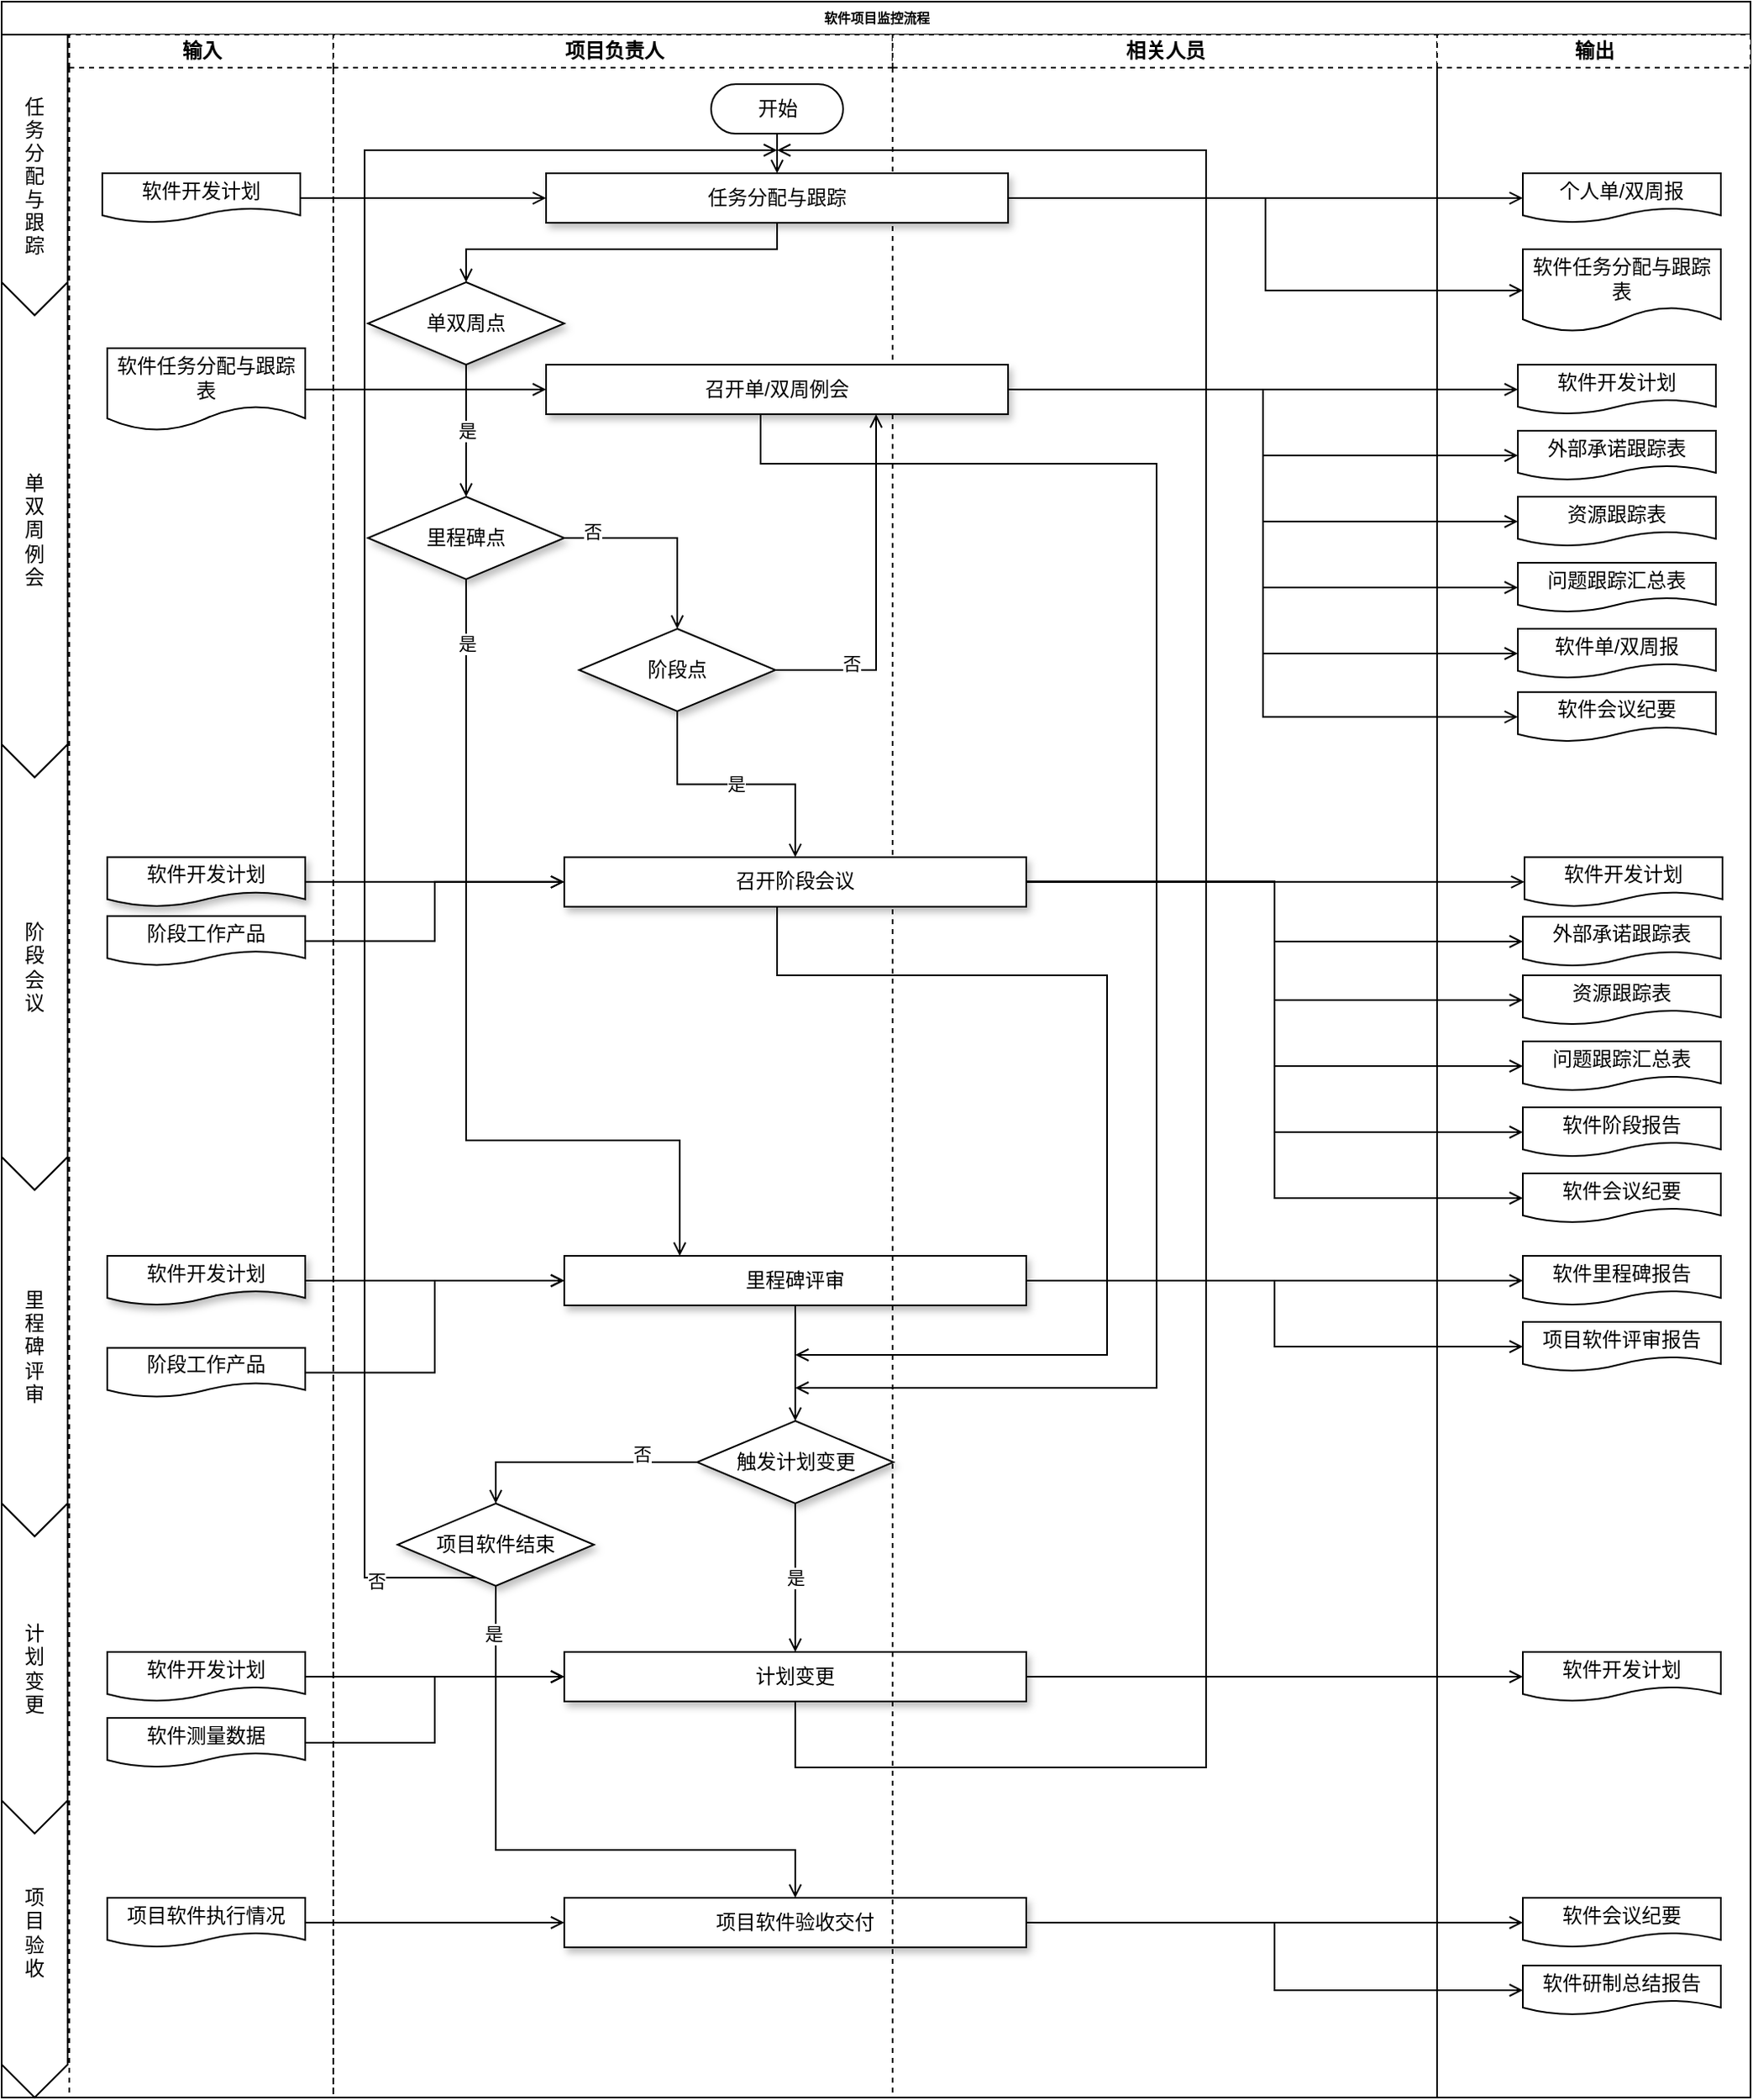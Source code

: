 <mxfile version="14.1.8" type="github">
  <diagram id="bFNYf5g5ua2_N0QjlzBi" name="Page-1">
    <mxGraphModel dx="1609" dy="412" grid="1" gridSize="10" guides="1" tooltips="1" connect="1" arrows="1" fold="1" page="1" pageScale="1" pageWidth="827" pageHeight="1169" math="0" shadow="0">
      <root>
        <mxCell id="0" />
        <mxCell id="1" parent="0" />
        <mxCell id="qjKBD9P_O_JD6ae_mKQQ-1" value="软件项目监控流程" style="swimlane;html=1;childLayout=stackLayout;startSize=20;rounded=0;shadow=0;labelBackgroundColor=none;strokeWidth=1;fontFamily=Verdana;fontSize=8;align=center;" vertex="1" parent="1">
          <mxGeometry x="-810" width="1060" height="1270" as="geometry">
            <mxRectangle x="20" y="940" width="60" height="20" as="alternateBounds" />
          </mxGeometry>
        </mxCell>
        <mxCell id="qjKBD9P_O_JD6ae_mKQQ-2" value="" style="group" vertex="1" connectable="0" parent="qjKBD9P_O_JD6ae_mKQQ-1">
          <mxGeometry y="20" width="41" height="1250" as="geometry" />
        </mxCell>
        <mxCell id="qjKBD9P_O_JD6ae_mKQQ-3" value="里&lt;br&gt;程&lt;br&gt;碑&lt;br&gt;评&lt;br&gt;审" style="shape=step;perimeter=stepPerimeter;whiteSpace=wrap;html=1;fixedSize=1;size=20;direction=south;" vertex="1" parent="qjKBD9P_O_JD6ae_mKQQ-2">
          <mxGeometry y="680" width="40" height="230" as="geometry" />
        </mxCell>
        <mxCell id="qjKBD9P_O_JD6ae_mKQQ-4" value="阶&lt;br&gt;段&lt;br&gt;会&lt;br&gt;议" style="shape=step;perimeter=stepPerimeter;whiteSpace=wrap;html=1;fixedSize=1;size=20;direction=south;" vertex="1" parent="qjKBD9P_O_JD6ae_mKQQ-2">
          <mxGeometry y="430" width="40" height="270" as="geometry" />
        </mxCell>
        <mxCell id="qjKBD9P_O_JD6ae_mKQQ-5" value="单&lt;br&gt;双&lt;br&gt;周&lt;br&gt;例&lt;br&gt;会" style="shape=step;perimeter=stepPerimeter;whiteSpace=wrap;html=1;fixedSize=1;size=20;direction=south;" vertex="1" parent="qjKBD9P_O_JD6ae_mKQQ-2">
          <mxGeometry y="150" width="40" height="300" as="geometry" />
        </mxCell>
        <mxCell id="qjKBD9P_O_JD6ae_mKQQ-6" value="任&#xa;务&#xa;分&#xa;配&#xa;与&#xa;跟&#xa;踪" style="shape=offPageConnector;size=0.118;flipV=0;horizontal=1;" vertex="1" parent="qjKBD9P_O_JD6ae_mKQQ-2">
          <mxGeometry width="40" height="170" as="geometry" />
        </mxCell>
        <mxCell id="qjKBD9P_O_JD6ae_mKQQ-192" value="项&lt;br&gt;目&lt;br&gt;验&lt;br&gt;收" style="shape=step;perimeter=stepPerimeter;whiteSpace=wrap;html=1;fixedSize=1;size=20;direction=south;" vertex="1" parent="qjKBD9P_O_JD6ae_mKQQ-2">
          <mxGeometry y="1050" width="40" height="200" as="geometry" />
        </mxCell>
        <mxCell id="qjKBD9P_O_JD6ae_mKQQ-7" value="计&lt;br&gt;划&lt;br&gt;变&lt;br&gt;更" style="shape=step;perimeter=stepPerimeter;whiteSpace=wrap;html=1;fixedSize=1;size=20;direction=south;" vertex="1" parent="qjKBD9P_O_JD6ae_mKQQ-2">
          <mxGeometry y="890" width="40" height="200" as="geometry" />
        </mxCell>
        <mxCell id="qjKBD9P_O_JD6ae_mKQQ-19" value="输入" style="swimlane;html=1;startSize=20;dashed=1;" vertex="1" parent="qjKBD9P_O_JD6ae_mKQQ-1">
          <mxGeometry x="41" y="20" width="160" height="1250" as="geometry" />
        </mxCell>
        <mxCell id="qjKBD9P_O_JD6ae_mKQQ-20" value="阶段工作产品" style="shape=document;whiteSpace=wrap;html=1;boundedLbl=1;fontSize=12;" vertex="1" parent="qjKBD9P_O_JD6ae_mKQQ-19">
          <mxGeometry x="23" y="534.16" width="120" height="30" as="geometry" />
        </mxCell>
        <mxCell id="qjKBD9P_O_JD6ae_mKQQ-32" value="软件开发计划" style="shape=document;whiteSpace=wrap;html=1;boundedLbl=1;fontSize=12;" vertex="1" parent="qjKBD9P_O_JD6ae_mKQQ-19">
          <mxGeometry x="20" y="84.01" width="120" height="30" as="geometry" />
        </mxCell>
        <mxCell id="qjKBD9P_O_JD6ae_mKQQ-33" value="软件任务分配与跟踪表" style="shape=document;whiteSpace=wrap;html=1;boundedLbl=1;fontSize=12;" vertex="1" parent="qjKBD9P_O_JD6ae_mKQQ-19">
          <mxGeometry x="23" y="190" width="120" height="50" as="geometry" />
        </mxCell>
        <mxCell id="qjKBD9P_O_JD6ae_mKQQ-170" value="软件开发计划" style="shape=document;whiteSpace=wrap;html=1;boundedLbl=1;shadow=1;fontSize=12;" vertex="1" parent="qjKBD9P_O_JD6ae_mKQQ-19">
          <mxGeometry x="23" y="740" width="120" height="30" as="geometry" />
        </mxCell>
        <mxCell id="qjKBD9P_O_JD6ae_mKQQ-171" value="阶段工作产品" style="shape=document;whiteSpace=wrap;html=1;boundedLbl=1;fontSize=12;" vertex="1" parent="qjKBD9P_O_JD6ae_mKQQ-19">
          <mxGeometry x="23" y="795.75" width="120" height="30" as="geometry" />
        </mxCell>
        <mxCell id="qjKBD9P_O_JD6ae_mKQQ-193" value="项目软件执行情况" style="shape=document;whiteSpace=wrap;html=1;boundedLbl=1;fontSize=12;" vertex="1" parent="qjKBD9P_O_JD6ae_mKQQ-19">
          <mxGeometry x="23" y="1129" width="120" height="30" as="geometry" />
        </mxCell>
        <mxCell id="qjKBD9P_O_JD6ae_mKQQ-195" value="软件开发计划" style="shape=document;whiteSpace=wrap;html=1;boundedLbl=1;fontSize=12;" vertex="1" parent="qjKBD9P_O_JD6ae_mKQQ-19">
          <mxGeometry x="23" y="980" width="120" height="30" as="geometry" />
        </mxCell>
        <mxCell id="qjKBD9P_O_JD6ae_mKQQ-196" value="软件测量数据" style="shape=document;whiteSpace=wrap;html=1;boundedLbl=1;fontSize=12;" vertex="1" parent="qjKBD9P_O_JD6ae_mKQQ-19">
          <mxGeometry x="23" y="1020" width="120" height="30" as="geometry" />
        </mxCell>
        <mxCell id="qjKBD9P_O_JD6ae_mKQQ-37" value="项目负责人" style="swimlane;html=1;startSize=20;dashed=1;" vertex="1" parent="qjKBD9P_O_JD6ae_mKQQ-1">
          <mxGeometry x="201" y="20" width="339" height="1250" as="geometry" />
        </mxCell>
        <mxCell id="qjKBD9P_O_JD6ae_mKQQ-178" style="edgeStyle=orthogonalEdgeStyle;rounded=0;orthogonalLoop=1;jettySize=auto;html=1;entryX=0.5;entryY=0;entryDx=0;entryDy=0;endArrow=open;endFill=0;" edge="1" parent="qjKBD9P_O_JD6ae_mKQQ-37" source="qjKBD9P_O_JD6ae_mKQQ-155" target="qjKBD9P_O_JD6ae_mKQQ-177">
          <mxGeometry relative="1" as="geometry" />
        </mxCell>
        <mxCell id="qjKBD9P_O_JD6ae_mKQQ-155" value="里程碑评审" style="rounded=0;whiteSpace=wrap;html=1;shadow=1;fontSize=12;" vertex="1" parent="qjKBD9P_O_JD6ae_mKQQ-37">
          <mxGeometry x="140" y="740" width="280" height="30" as="geometry" />
        </mxCell>
        <mxCell id="qjKBD9P_O_JD6ae_mKQQ-156" value="项目软件验收交付" style="rounded=0;whiteSpace=wrap;html=1;shadow=1;fontSize=12;" vertex="1" parent="qjKBD9P_O_JD6ae_mKQQ-37">
          <mxGeometry x="140" y="1129" width="280" height="30" as="geometry" />
        </mxCell>
        <mxCell id="qjKBD9P_O_JD6ae_mKQQ-157" value="计划变更" style="rounded=0;whiteSpace=wrap;html=1;shadow=1;fontSize=12;" vertex="1" parent="qjKBD9P_O_JD6ae_mKQQ-37">
          <mxGeometry x="140" y="980" width="280" height="30" as="geometry" />
        </mxCell>
        <mxCell id="qjKBD9P_O_JD6ae_mKQQ-161" value="是" style="edgeStyle=orthogonalEdgeStyle;rounded=0;orthogonalLoop=1;jettySize=auto;html=1;entryX=0.5;entryY=0;entryDx=0;entryDy=0;endArrow=open;endFill=0;" edge="1" parent="qjKBD9P_O_JD6ae_mKQQ-37" source="qjKBD9P_O_JD6ae_mKQQ-158" target="qjKBD9P_O_JD6ae_mKQQ-160">
          <mxGeometry relative="1" as="geometry" />
        </mxCell>
        <mxCell id="qjKBD9P_O_JD6ae_mKQQ-158" value="单双周点" style="rhombus;whiteSpace=wrap;html=1;shadow=1;fontSize=12;" vertex="1" parent="qjKBD9P_O_JD6ae_mKQQ-37">
          <mxGeometry x="21" y="150" width="119" height="50" as="geometry" />
        </mxCell>
        <mxCell id="qjKBD9P_O_JD6ae_mKQQ-163" style="edgeStyle=orthogonalEdgeStyle;rounded=0;orthogonalLoop=1;jettySize=auto;html=1;entryX=0.5;entryY=0;entryDx=0;entryDy=0;endArrow=open;endFill=0;" edge="1" parent="qjKBD9P_O_JD6ae_mKQQ-37" source="qjKBD9P_O_JD6ae_mKQQ-160" target="qjKBD9P_O_JD6ae_mKQQ-162">
          <mxGeometry relative="1" as="geometry" />
        </mxCell>
        <mxCell id="qjKBD9P_O_JD6ae_mKQQ-164" value="否" style="edgeLabel;html=1;align=center;verticalAlign=middle;resizable=0;points=[];" vertex="1" connectable="0" parent="qjKBD9P_O_JD6ae_mKQQ-163">
          <mxGeometry x="-0.727" y="4" relative="1" as="geometry">
            <mxPoint as="offset" />
          </mxGeometry>
        </mxCell>
        <mxCell id="qjKBD9P_O_JD6ae_mKQQ-168" style="edgeStyle=orthogonalEdgeStyle;rounded=0;orthogonalLoop=1;jettySize=auto;html=1;entryX=0.25;entryY=0;entryDx=0;entryDy=0;endArrow=open;endFill=0;" edge="1" parent="qjKBD9P_O_JD6ae_mKQQ-37" source="qjKBD9P_O_JD6ae_mKQQ-160" target="qjKBD9P_O_JD6ae_mKQQ-155">
          <mxGeometry relative="1" as="geometry">
            <Array as="points">
              <mxPoint x="80" y="670" />
              <mxPoint x="210" y="670" />
            </Array>
          </mxGeometry>
        </mxCell>
        <mxCell id="qjKBD9P_O_JD6ae_mKQQ-169" value="是" style="edgeLabel;html=1;align=center;verticalAlign=middle;resizable=0;points=[];" vertex="1" connectable="0" parent="qjKBD9P_O_JD6ae_mKQQ-168">
          <mxGeometry x="-0.857" relative="1" as="geometry">
            <mxPoint as="offset" />
          </mxGeometry>
        </mxCell>
        <mxCell id="qjKBD9P_O_JD6ae_mKQQ-160" value="里程碑点" style="rhombus;whiteSpace=wrap;html=1;shadow=1;fontSize=12;" vertex="1" parent="qjKBD9P_O_JD6ae_mKQQ-37">
          <mxGeometry x="21" y="280" width="119" height="50" as="geometry" />
        </mxCell>
        <mxCell id="qjKBD9P_O_JD6ae_mKQQ-162" value="阶段点" style="rhombus;whiteSpace=wrap;html=1;shadow=1;fontSize=12;" vertex="1" parent="qjKBD9P_O_JD6ae_mKQQ-37">
          <mxGeometry x="149" y="360" width="119" height="50" as="geometry" />
        </mxCell>
        <mxCell id="qjKBD9P_O_JD6ae_mKQQ-180" value="是" style="edgeStyle=orthogonalEdgeStyle;rounded=0;orthogonalLoop=1;jettySize=auto;html=1;entryX=0.5;entryY=0;entryDx=0;entryDy=0;endArrow=open;endFill=0;" edge="1" parent="qjKBD9P_O_JD6ae_mKQQ-37" source="qjKBD9P_O_JD6ae_mKQQ-177" target="qjKBD9P_O_JD6ae_mKQQ-157">
          <mxGeometry relative="1" as="geometry" />
        </mxCell>
        <mxCell id="qjKBD9P_O_JD6ae_mKQQ-184" style="edgeStyle=orthogonalEdgeStyle;rounded=0;orthogonalLoop=1;jettySize=auto;html=1;entryX=0.5;entryY=0;entryDx=0;entryDy=0;endArrow=open;endFill=0;" edge="1" parent="qjKBD9P_O_JD6ae_mKQQ-37" source="qjKBD9P_O_JD6ae_mKQQ-177" target="qjKBD9P_O_JD6ae_mKQQ-181">
          <mxGeometry relative="1" as="geometry" />
        </mxCell>
        <mxCell id="qjKBD9P_O_JD6ae_mKQQ-204" value="否" style="edgeLabel;html=1;align=center;verticalAlign=middle;resizable=0;points=[];" vertex="1" connectable="0" parent="qjKBD9P_O_JD6ae_mKQQ-184">
          <mxGeometry x="-0.541" y="-5" relative="1" as="geometry">
            <mxPoint as="offset" />
          </mxGeometry>
        </mxCell>
        <mxCell id="qjKBD9P_O_JD6ae_mKQQ-177" value="触发计划变更" style="rhombus;whiteSpace=wrap;html=1;shadow=1;fontSize=12;" vertex="1" parent="qjKBD9P_O_JD6ae_mKQQ-37">
          <mxGeometry x="220.5" y="840" width="119" height="50" as="geometry" />
        </mxCell>
        <mxCell id="qjKBD9P_O_JD6ae_mKQQ-186" style="edgeStyle=orthogonalEdgeStyle;rounded=0;orthogonalLoop=1;jettySize=auto;html=1;entryX=0.5;entryY=0;entryDx=0;entryDy=0;endArrow=open;endFill=0;" edge="1" parent="qjKBD9P_O_JD6ae_mKQQ-37" source="qjKBD9P_O_JD6ae_mKQQ-181" target="qjKBD9P_O_JD6ae_mKQQ-156">
          <mxGeometry relative="1" as="geometry">
            <Array as="points">
              <mxPoint x="99" y="1100" />
              <mxPoint x="280" y="1100" />
            </Array>
          </mxGeometry>
        </mxCell>
        <mxCell id="qjKBD9P_O_JD6ae_mKQQ-189" value="是" style="edgeLabel;html=1;align=center;verticalAlign=middle;resizable=0;points=[];" vertex="1" connectable="0" parent="qjKBD9P_O_JD6ae_mKQQ-186">
          <mxGeometry x="-0.845" y="-2" relative="1" as="geometry">
            <mxPoint as="offset" />
          </mxGeometry>
        </mxCell>
        <mxCell id="qjKBD9P_O_JD6ae_mKQQ-181" value="项目软件结束" style="rhombus;whiteSpace=wrap;html=1;shadow=1;fontSize=12;" vertex="1" parent="qjKBD9P_O_JD6ae_mKQQ-37">
          <mxGeometry x="39" y="890" width="119" height="50" as="geometry" />
        </mxCell>
        <mxCell id="qjKBD9P_O_JD6ae_mKQQ-215" value="开始" style="html=1;dashed=0;whitespace=wrap;shape=mxgraph.dfd.start" vertex="1" parent="qjKBD9P_O_JD6ae_mKQQ-37">
          <mxGeometry x="229" y="30" width="80" height="30" as="geometry" />
        </mxCell>
        <mxCell id="qjKBD9P_O_JD6ae_mKQQ-64" value="相关人员" style="swimlane;html=1;startSize=20;dashed=1;" vertex="1" parent="qjKBD9P_O_JD6ae_mKQQ-1">
          <mxGeometry x="540" y="20" width="330" height="1250" as="geometry" />
        </mxCell>
        <mxCell id="qjKBD9P_O_JD6ae_mKQQ-68" value="输出" style="swimlane;html=1;startSize=20;dashed=1;" vertex="1" parent="qjKBD9P_O_JD6ae_mKQQ-1">
          <mxGeometry x="870" y="20" width="190" height="1250" as="geometry" />
        </mxCell>
        <mxCell id="qjKBD9P_O_JD6ae_mKQQ-69" value="个人单/双周报" style="shape=document;whiteSpace=wrap;html=1;boundedLbl=1;fontSize=12;" vertex="1" parent="qjKBD9P_O_JD6ae_mKQQ-68">
          <mxGeometry x="52" y="84.01" width="120" height="30" as="geometry" />
        </mxCell>
        <mxCell id="qjKBD9P_O_JD6ae_mKQQ-70" value="软件开发计划" style="shape=document;whiteSpace=wrap;html=1;boundedLbl=1;fontSize=12;" vertex="1" parent="qjKBD9P_O_JD6ae_mKQQ-68">
          <mxGeometry x="53" y="498.41" width="120" height="30" as="geometry" />
        </mxCell>
        <mxCell id="qjKBD9P_O_JD6ae_mKQQ-128" value="软件任务分配与跟踪表" style="shape=document;whiteSpace=wrap;html=1;boundedLbl=1;fontSize=12;" vertex="1" parent="qjKBD9P_O_JD6ae_mKQQ-68">
          <mxGeometry x="52" y="130" width="120" height="50" as="geometry" />
        </mxCell>
        <mxCell id="qjKBD9P_O_JD6ae_mKQQ-131" value="软件开发计划" style="shape=document;whiteSpace=wrap;html=1;boundedLbl=1;fontSize=12;" vertex="1" parent="qjKBD9P_O_JD6ae_mKQQ-68">
          <mxGeometry x="49" y="200" width="120" height="30" as="geometry" />
        </mxCell>
        <mxCell id="qjKBD9P_O_JD6ae_mKQQ-132" value="外部承诺跟踪表" style="shape=document;whiteSpace=wrap;html=1;boundedLbl=1;fontSize=12;" vertex="1" parent="qjKBD9P_O_JD6ae_mKQQ-68">
          <mxGeometry x="49" y="240" width="120" height="30" as="geometry" />
        </mxCell>
        <mxCell id="qjKBD9P_O_JD6ae_mKQQ-133" value="资源跟踪表" style="shape=document;whiteSpace=wrap;html=1;boundedLbl=1;fontSize=12;" vertex="1" parent="qjKBD9P_O_JD6ae_mKQQ-68">
          <mxGeometry x="49" y="280" width="120" height="30" as="geometry" />
        </mxCell>
        <mxCell id="qjKBD9P_O_JD6ae_mKQQ-134" value="问题跟踪汇总表" style="shape=document;whiteSpace=wrap;html=1;boundedLbl=1;fontSize=12;" vertex="1" parent="qjKBD9P_O_JD6ae_mKQQ-68">
          <mxGeometry x="49" y="320" width="120" height="30" as="geometry" />
        </mxCell>
        <mxCell id="qjKBD9P_O_JD6ae_mKQQ-135" value="软件单/双周报" style="shape=document;whiteSpace=wrap;html=1;boundedLbl=1;fontSize=12;" vertex="1" parent="qjKBD9P_O_JD6ae_mKQQ-68">
          <mxGeometry x="49" y="360" width="120" height="30" as="geometry" />
        </mxCell>
        <mxCell id="qjKBD9P_O_JD6ae_mKQQ-136" value="软件会议纪要" style="shape=document;whiteSpace=wrap;html=1;boundedLbl=1;fontSize=12;" vertex="1" parent="qjKBD9P_O_JD6ae_mKQQ-68">
          <mxGeometry x="49" y="398.41" width="120" height="30" as="geometry" />
        </mxCell>
        <mxCell id="qjKBD9P_O_JD6ae_mKQQ-147" value="外部承诺跟踪表" style="shape=document;whiteSpace=wrap;html=1;boundedLbl=1;fontSize=12;" vertex="1" parent="qjKBD9P_O_JD6ae_mKQQ-68">
          <mxGeometry x="52" y="534.5" width="120" height="30" as="geometry" />
        </mxCell>
        <mxCell id="qjKBD9P_O_JD6ae_mKQQ-148" value="资源跟踪表" style="shape=document;whiteSpace=wrap;html=1;boundedLbl=1;fontSize=12;" vertex="1" parent="qjKBD9P_O_JD6ae_mKQQ-68">
          <mxGeometry x="52" y="570" width="120" height="30" as="geometry" />
        </mxCell>
        <mxCell id="qjKBD9P_O_JD6ae_mKQQ-149" value="问题跟踪汇总表" style="shape=document;whiteSpace=wrap;html=1;boundedLbl=1;fontSize=12;" vertex="1" parent="qjKBD9P_O_JD6ae_mKQQ-68">
          <mxGeometry x="52" y="610" width="120" height="30" as="geometry" />
        </mxCell>
        <mxCell id="qjKBD9P_O_JD6ae_mKQQ-150" value="软件会议纪要" style="shape=document;whiteSpace=wrap;html=1;boundedLbl=1;fontSize=12;" vertex="1" parent="qjKBD9P_O_JD6ae_mKQQ-68">
          <mxGeometry x="52" y="690" width="120" height="30" as="geometry" />
        </mxCell>
        <mxCell id="qjKBD9P_O_JD6ae_mKQQ-151" value="软件阶段报告" style="shape=document;whiteSpace=wrap;html=1;boundedLbl=1;fontSize=12;" vertex="1" parent="qjKBD9P_O_JD6ae_mKQQ-68">
          <mxGeometry x="52" y="650" width="120" height="30" as="geometry" />
        </mxCell>
        <mxCell id="qjKBD9P_O_JD6ae_mKQQ-205" value="软件开发计划" style="shape=document;whiteSpace=wrap;html=1;boundedLbl=1;fontSize=12;" vertex="1" parent="qjKBD9P_O_JD6ae_mKQQ-68">
          <mxGeometry x="52" y="980" width="120" height="30" as="geometry" />
        </mxCell>
        <mxCell id="qjKBD9P_O_JD6ae_mKQQ-206" value="软件里程碑报告" style="shape=document;whiteSpace=wrap;html=1;boundedLbl=1;fontSize=12;" vertex="1" parent="qjKBD9P_O_JD6ae_mKQQ-68">
          <mxGeometry x="52" y="740" width="120" height="30" as="geometry" />
        </mxCell>
        <mxCell id="qjKBD9P_O_JD6ae_mKQQ-207" value="项目软件评审报告" style="shape=document;whiteSpace=wrap;html=1;boundedLbl=1;fontSize=12;" vertex="1" parent="qjKBD9P_O_JD6ae_mKQQ-68">
          <mxGeometry x="52" y="780" width="120" height="30" as="geometry" />
        </mxCell>
        <mxCell id="qjKBD9P_O_JD6ae_mKQQ-210" value="软件会议纪要" style="shape=document;whiteSpace=wrap;html=1;boundedLbl=1;fontSize=12;" vertex="1" parent="qjKBD9P_O_JD6ae_mKQQ-68">
          <mxGeometry x="52" y="1129" width="120" height="30" as="geometry" />
        </mxCell>
        <mxCell id="qjKBD9P_O_JD6ae_mKQQ-211" value="软件研制总结报告" style="shape=document;whiteSpace=wrap;html=1;boundedLbl=1;fontSize=12;" vertex="1" parent="qjKBD9P_O_JD6ae_mKQQ-68">
          <mxGeometry x="52" y="1170" width="120" height="30" as="geometry" />
        </mxCell>
        <mxCell id="qjKBD9P_O_JD6ae_mKQQ-194" style="edgeStyle=orthogonalEdgeStyle;rounded=0;orthogonalLoop=1;jettySize=auto;html=1;entryX=0;entryY=0.5;entryDx=0;entryDy=0;endArrow=open;endFill=0;" edge="1" parent="qjKBD9P_O_JD6ae_mKQQ-1" source="qjKBD9P_O_JD6ae_mKQQ-193" target="qjKBD9P_O_JD6ae_mKQQ-156">
          <mxGeometry relative="1" as="geometry" />
        </mxCell>
        <mxCell id="qjKBD9P_O_JD6ae_mKQQ-197" style="edgeStyle=orthogonalEdgeStyle;rounded=0;orthogonalLoop=1;jettySize=auto;html=1;entryX=0;entryY=0.5;entryDx=0;entryDy=0;endArrow=open;endFill=0;" edge="1" parent="qjKBD9P_O_JD6ae_mKQQ-1" source="qjKBD9P_O_JD6ae_mKQQ-195" target="qjKBD9P_O_JD6ae_mKQQ-157">
          <mxGeometry relative="1" as="geometry" />
        </mxCell>
        <mxCell id="qjKBD9P_O_JD6ae_mKQQ-198" style="edgeStyle=orthogonalEdgeStyle;rounded=0;orthogonalLoop=1;jettySize=auto;html=1;entryX=0;entryY=0.5;entryDx=0;entryDy=0;endArrow=open;endFill=0;" edge="1" parent="qjKBD9P_O_JD6ae_mKQQ-1" source="qjKBD9P_O_JD6ae_mKQQ-196" target="qjKBD9P_O_JD6ae_mKQQ-157">
          <mxGeometry relative="1" as="geometry" />
        </mxCell>
        <mxCell id="qjKBD9P_O_JD6ae_mKQQ-199" style="edgeStyle=orthogonalEdgeStyle;rounded=0;orthogonalLoop=1;jettySize=auto;html=1;entryX=0;entryY=0.5;entryDx=0;entryDy=0;endArrow=open;endFill=0;" edge="1" parent="qjKBD9P_O_JD6ae_mKQQ-1" source="qjKBD9P_O_JD6ae_mKQQ-170" target="qjKBD9P_O_JD6ae_mKQQ-155">
          <mxGeometry relative="1" as="geometry" />
        </mxCell>
        <mxCell id="qjKBD9P_O_JD6ae_mKQQ-200" style="edgeStyle=orthogonalEdgeStyle;rounded=0;orthogonalLoop=1;jettySize=auto;html=1;entryX=0;entryY=0.5;entryDx=0;entryDy=0;endArrow=open;endFill=0;" edge="1" parent="qjKBD9P_O_JD6ae_mKQQ-1" source="qjKBD9P_O_JD6ae_mKQQ-171" target="qjKBD9P_O_JD6ae_mKQQ-155">
          <mxGeometry relative="1" as="geometry" />
        </mxCell>
        <mxCell id="qjKBD9P_O_JD6ae_mKQQ-208" style="edgeStyle=orthogonalEdgeStyle;rounded=0;orthogonalLoop=1;jettySize=auto;html=1;entryX=0;entryY=0.5;entryDx=0;entryDy=0;endArrow=open;endFill=0;" edge="1" parent="qjKBD9P_O_JD6ae_mKQQ-1" source="qjKBD9P_O_JD6ae_mKQQ-155" target="qjKBD9P_O_JD6ae_mKQQ-206">
          <mxGeometry relative="1" as="geometry" />
        </mxCell>
        <mxCell id="qjKBD9P_O_JD6ae_mKQQ-209" style="edgeStyle=orthogonalEdgeStyle;rounded=0;orthogonalLoop=1;jettySize=auto;html=1;entryX=0;entryY=0.5;entryDx=0;entryDy=0;endArrow=open;endFill=0;" edge="1" parent="qjKBD9P_O_JD6ae_mKQQ-1" source="qjKBD9P_O_JD6ae_mKQQ-155" target="qjKBD9P_O_JD6ae_mKQQ-207">
          <mxGeometry relative="1" as="geometry" />
        </mxCell>
        <mxCell id="qjKBD9P_O_JD6ae_mKQQ-212" style="edgeStyle=orthogonalEdgeStyle;rounded=0;orthogonalLoop=1;jettySize=auto;html=1;entryX=0;entryY=0.5;entryDx=0;entryDy=0;endArrow=open;endFill=0;" edge="1" parent="qjKBD9P_O_JD6ae_mKQQ-1" source="qjKBD9P_O_JD6ae_mKQQ-156" target="qjKBD9P_O_JD6ae_mKQQ-210">
          <mxGeometry relative="1" as="geometry" />
        </mxCell>
        <mxCell id="qjKBD9P_O_JD6ae_mKQQ-213" style="edgeStyle=orthogonalEdgeStyle;rounded=0;orthogonalLoop=1;jettySize=auto;html=1;entryX=0;entryY=0.5;entryDx=0;entryDy=0;endArrow=open;endFill=0;" edge="1" parent="qjKBD9P_O_JD6ae_mKQQ-1" source="qjKBD9P_O_JD6ae_mKQQ-156" target="qjKBD9P_O_JD6ae_mKQQ-211">
          <mxGeometry relative="1" as="geometry" />
        </mxCell>
        <mxCell id="qjKBD9P_O_JD6ae_mKQQ-214" style="edgeStyle=orthogonalEdgeStyle;rounded=0;orthogonalLoop=1;jettySize=auto;html=1;entryX=0;entryY=0.5;entryDx=0;entryDy=0;endArrow=open;endFill=0;" edge="1" parent="qjKBD9P_O_JD6ae_mKQQ-1" source="qjKBD9P_O_JD6ae_mKQQ-157" target="qjKBD9P_O_JD6ae_mKQQ-205">
          <mxGeometry relative="1" as="geometry" />
        </mxCell>
        <mxCell id="qjKBD9P_O_JD6ae_mKQQ-152" style="edgeStyle=orthogonalEdgeStyle;rounded=0;orthogonalLoop=1;jettySize=auto;html=1;entryX=0;entryY=0.5;entryDx=0;entryDy=0;endArrow=open;endFill=0;" edge="1" parent="1" source="qjKBD9P_O_JD6ae_mKQQ-81" target="qjKBD9P_O_JD6ae_mKQQ-110">
          <mxGeometry relative="1" as="geometry" />
        </mxCell>
        <mxCell id="qjKBD9P_O_JD6ae_mKQQ-81" value="软件开发计划" style="shape=document;whiteSpace=wrap;html=1;boundedLbl=1;shadow=1;fontSize=12;" vertex="1" parent="1">
          <mxGeometry x="-746" y="518.41" width="120" height="30" as="geometry" />
        </mxCell>
        <mxCell id="qjKBD9P_O_JD6ae_mKQQ-82" style="edgeStyle=elbowEdgeStyle;rounded=0;orthogonalLoop=1;jettySize=auto;html=1;endArrow=open;endFill=0;" edge="1" parent="1" source="qjKBD9P_O_JD6ae_mKQQ-83" target="qjKBD9P_O_JD6ae_mKQQ-69">
          <mxGeometry relative="1" as="geometry" />
        </mxCell>
        <mxCell id="qjKBD9P_O_JD6ae_mKQQ-129" style="edgeStyle=orthogonalEdgeStyle;rounded=0;orthogonalLoop=1;jettySize=auto;html=1;entryX=0;entryY=0.5;entryDx=0;entryDy=0;endArrow=open;endFill=0;" edge="1" parent="1" source="qjKBD9P_O_JD6ae_mKQQ-83" target="qjKBD9P_O_JD6ae_mKQQ-128">
          <mxGeometry relative="1" as="geometry" />
        </mxCell>
        <mxCell id="qjKBD9P_O_JD6ae_mKQQ-159" style="edgeStyle=orthogonalEdgeStyle;rounded=0;orthogonalLoop=1;jettySize=auto;html=1;entryX=0.5;entryY=0;entryDx=0;entryDy=0;endArrow=open;endFill=0;" edge="1" parent="1" source="qjKBD9P_O_JD6ae_mKQQ-83" target="qjKBD9P_O_JD6ae_mKQQ-158">
          <mxGeometry relative="1" as="geometry">
            <Array as="points">
              <mxPoint x="-340" y="150" />
              <mxPoint x="-528" y="150" />
            </Array>
          </mxGeometry>
        </mxCell>
        <mxCell id="qjKBD9P_O_JD6ae_mKQQ-83" value="任务分配与跟踪" style="rounded=0;whiteSpace=wrap;html=1;shadow=1;fontSize=12;" vertex="1" parent="1">
          <mxGeometry x="-480" y="104.01" width="280" height="30" as="geometry" />
        </mxCell>
        <mxCell id="qjKBD9P_O_JD6ae_mKQQ-109" style="edgeStyle=orthogonalEdgeStyle;rounded=0;orthogonalLoop=1;jettySize=auto;html=1;entryX=0;entryY=0.5;entryDx=0;entryDy=0;endArrow=open;endFill=0;" edge="1" parent="1" source="qjKBD9P_O_JD6ae_mKQQ-110" target="qjKBD9P_O_JD6ae_mKQQ-70">
          <mxGeometry relative="1" as="geometry" />
        </mxCell>
        <mxCell id="qjKBD9P_O_JD6ae_mKQQ-172" style="edgeStyle=orthogonalEdgeStyle;rounded=0;orthogonalLoop=1;jettySize=auto;html=1;entryX=0;entryY=0.5;entryDx=0;entryDy=0;endArrow=open;endFill=0;" edge="1" parent="1" source="qjKBD9P_O_JD6ae_mKQQ-110" target="qjKBD9P_O_JD6ae_mKQQ-147">
          <mxGeometry relative="1" as="geometry" />
        </mxCell>
        <mxCell id="qjKBD9P_O_JD6ae_mKQQ-173" style="edgeStyle=orthogonalEdgeStyle;rounded=0;orthogonalLoop=1;jettySize=auto;html=1;entryX=0;entryY=0.5;entryDx=0;entryDy=0;endArrow=open;endFill=0;" edge="1" parent="1" source="qjKBD9P_O_JD6ae_mKQQ-110" target="qjKBD9P_O_JD6ae_mKQQ-148">
          <mxGeometry relative="1" as="geometry" />
        </mxCell>
        <mxCell id="qjKBD9P_O_JD6ae_mKQQ-174" style="edgeStyle=orthogonalEdgeStyle;rounded=0;orthogonalLoop=1;jettySize=auto;html=1;entryX=0;entryY=0.5;entryDx=0;entryDy=0;endArrow=open;endFill=0;" edge="1" parent="1" source="qjKBD9P_O_JD6ae_mKQQ-110" target="qjKBD9P_O_JD6ae_mKQQ-149">
          <mxGeometry relative="1" as="geometry" />
        </mxCell>
        <mxCell id="qjKBD9P_O_JD6ae_mKQQ-175" style="edgeStyle=orthogonalEdgeStyle;rounded=0;orthogonalLoop=1;jettySize=auto;html=1;entryX=0;entryY=0.5;entryDx=0;entryDy=0;endArrow=open;endFill=0;" edge="1" parent="1" source="qjKBD9P_O_JD6ae_mKQQ-110" target="qjKBD9P_O_JD6ae_mKQQ-151">
          <mxGeometry relative="1" as="geometry" />
        </mxCell>
        <mxCell id="qjKBD9P_O_JD6ae_mKQQ-176" style="edgeStyle=orthogonalEdgeStyle;rounded=0;orthogonalLoop=1;jettySize=auto;html=1;entryX=0;entryY=0.5;entryDx=0;entryDy=0;endArrow=open;endFill=0;" edge="1" parent="1" source="qjKBD9P_O_JD6ae_mKQQ-110" target="qjKBD9P_O_JD6ae_mKQQ-150">
          <mxGeometry relative="1" as="geometry" />
        </mxCell>
        <mxCell id="qjKBD9P_O_JD6ae_mKQQ-201" style="edgeStyle=orthogonalEdgeStyle;rounded=0;orthogonalLoop=1;jettySize=auto;html=1;endArrow=open;endFill=0;" edge="1" parent="1" source="qjKBD9P_O_JD6ae_mKQQ-110">
          <mxGeometry relative="1" as="geometry">
            <mxPoint x="-329" y="820" as="targetPoint" />
            <Array as="points">
              <mxPoint x="-340" y="590" />
              <mxPoint x="-140" y="590" />
              <mxPoint x="-140" y="820" />
              <mxPoint x="-329" y="820" />
            </Array>
          </mxGeometry>
        </mxCell>
        <mxCell id="qjKBD9P_O_JD6ae_mKQQ-110" value="召开阶段会议" style="rounded=0;whiteSpace=wrap;html=1;shadow=1;fontSize=12;" vertex="1" parent="1">
          <mxGeometry x="-469" y="518.41" width="280" height="30" as="geometry" />
        </mxCell>
        <mxCell id="qjKBD9P_O_JD6ae_mKQQ-137" style="edgeStyle=orthogonalEdgeStyle;rounded=0;orthogonalLoop=1;jettySize=auto;html=1;entryX=0;entryY=0.5;entryDx=0;entryDy=0;endArrow=open;endFill=0;" edge="1" parent="1" source="qjKBD9P_O_JD6ae_mKQQ-124" target="qjKBD9P_O_JD6ae_mKQQ-131">
          <mxGeometry relative="1" as="geometry" />
        </mxCell>
        <mxCell id="qjKBD9P_O_JD6ae_mKQQ-138" style="edgeStyle=orthogonalEdgeStyle;rounded=0;orthogonalLoop=1;jettySize=auto;html=1;entryX=0;entryY=0.5;entryDx=0;entryDy=0;endArrow=open;endFill=0;" edge="1" parent="1" source="qjKBD9P_O_JD6ae_mKQQ-124" target="qjKBD9P_O_JD6ae_mKQQ-132">
          <mxGeometry relative="1" as="geometry" />
        </mxCell>
        <mxCell id="qjKBD9P_O_JD6ae_mKQQ-139" style="edgeStyle=orthogonalEdgeStyle;rounded=0;orthogonalLoop=1;jettySize=auto;html=1;entryX=0;entryY=0.5;entryDx=0;entryDy=0;endArrow=open;endFill=0;" edge="1" parent="1" source="qjKBD9P_O_JD6ae_mKQQ-124" target="qjKBD9P_O_JD6ae_mKQQ-133">
          <mxGeometry relative="1" as="geometry" />
        </mxCell>
        <mxCell id="qjKBD9P_O_JD6ae_mKQQ-140" style="edgeStyle=orthogonalEdgeStyle;rounded=0;orthogonalLoop=1;jettySize=auto;html=1;entryX=0;entryY=0.5;entryDx=0;entryDy=0;endArrow=open;endFill=0;" edge="1" parent="1" source="qjKBD9P_O_JD6ae_mKQQ-124" target="qjKBD9P_O_JD6ae_mKQQ-134">
          <mxGeometry relative="1" as="geometry" />
        </mxCell>
        <mxCell id="qjKBD9P_O_JD6ae_mKQQ-141" style="edgeStyle=orthogonalEdgeStyle;rounded=0;orthogonalLoop=1;jettySize=auto;html=1;entryX=0;entryY=0.5;entryDx=0;entryDy=0;endArrow=open;endFill=0;" edge="1" parent="1" source="qjKBD9P_O_JD6ae_mKQQ-124" target="qjKBD9P_O_JD6ae_mKQQ-135">
          <mxGeometry relative="1" as="geometry" />
        </mxCell>
        <mxCell id="qjKBD9P_O_JD6ae_mKQQ-179" style="edgeStyle=orthogonalEdgeStyle;rounded=0;orthogonalLoop=1;jettySize=auto;html=1;endArrow=open;endFill=0;" edge="1" parent="1" source="qjKBD9P_O_JD6ae_mKQQ-124">
          <mxGeometry relative="1" as="geometry">
            <mxPoint x="-329" y="840" as="targetPoint" />
            <Array as="points">
              <mxPoint x="-350" y="280" />
              <mxPoint x="-110" y="280" />
              <mxPoint x="-110" y="840" />
              <mxPoint x="-329" y="840" />
            </Array>
          </mxGeometry>
        </mxCell>
        <mxCell id="qjKBD9P_O_JD6ae_mKQQ-203" style="edgeStyle=orthogonalEdgeStyle;rounded=0;orthogonalLoop=1;jettySize=auto;html=1;entryX=0;entryY=0.5;entryDx=0;entryDy=0;endArrow=open;endFill=0;" edge="1" parent="1" source="qjKBD9P_O_JD6ae_mKQQ-124" target="qjKBD9P_O_JD6ae_mKQQ-136">
          <mxGeometry relative="1" as="geometry" />
        </mxCell>
        <mxCell id="qjKBD9P_O_JD6ae_mKQQ-124" value="召开单/双周例会" style="rounded=0;whiteSpace=wrap;html=1;shadow=1;fontSize=12;" vertex="1" parent="1">
          <mxGeometry x="-480" y="220" width="280" height="30" as="geometry" />
        </mxCell>
        <mxCell id="qjKBD9P_O_JD6ae_mKQQ-126" style="edgeStyle=orthogonalEdgeStyle;rounded=0;orthogonalLoop=1;jettySize=auto;html=1;entryX=0;entryY=0.5;entryDx=0;entryDy=0;endArrow=open;endFill=0;" edge="1" parent="1" source="qjKBD9P_O_JD6ae_mKQQ-32" target="qjKBD9P_O_JD6ae_mKQQ-83">
          <mxGeometry relative="1" as="geometry" />
        </mxCell>
        <mxCell id="qjKBD9P_O_JD6ae_mKQQ-130" style="edgeStyle=orthogonalEdgeStyle;rounded=0;orthogonalLoop=1;jettySize=auto;html=1;entryX=0;entryY=0.5;entryDx=0;entryDy=0;endArrow=open;endFill=0;" edge="1" parent="1" source="qjKBD9P_O_JD6ae_mKQQ-33" target="qjKBD9P_O_JD6ae_mKQQ-124">
          <mxGeometry relative="1" as="geometry" />
        </mxCell>
        <mxCell id="qjKBD9P_O_JD6ae_mKQQ-153" style="edgeStyle=orthogonalEdgeStyle;rounded=0;orthogonalLoop=1;jettySize=auto;html=1;entryX=0;entryY=0.5;entryDx=0;entryDy=0;endArrow=open;endFill=0;" edge="1" parent="1" source="qjKBD9P_O_JD6ae_mKQQ-20" target="qjKBD9P_O_JD6ae_mKQQ-110">
          <mxGeometry relative="1" as="geometry" />
        </mxCell>
        <mxCell id="qjKBD9P_O_JD6ae_mKQQ-165" style="edgeStyle=orthogonalEdgeStyle;rounded=0;orthogonalLoop=1;jettySize=auto;html=1;endArrow=open;endFill=0;" edge="1" parent="1" source="qjKBD9P_O_JD6ae_mKQQ-162">
          <mxGeometry relative="1" as="geometry">
            <mxPoint x="-280" y="250" as="targetPoint" />
            <Array as="points">
              <mxPoint x="-280" y="405" />
            </Array>
          </mxGeometry>
        </mxCell>
        <mxCell id="qjKBD9P_O_JD6ae_mKQQ-166" value="否" style="edgeLabel;html=1;align=center;verticalAlign=middle;resizable=0;points=[];" vertex="1" connectable="0" parent="qjKBD9P_O_JD6ae_mKQQ-165">
          <mxGeometry x="-0.572" y="4" relative="1" as="geometry">
            <mxPoint as="offset" />
          </mxGeometry>
        </mxCell>
        <mxCell id="qjKBD9P_O_JD6ae_mKQQ-167" value="是" style="edgeStyle=orthogonalEdgeStyle;rounded=0;orthogonalLoop=1;jettySize=auto;html=1;entryX=0.5;entryY=0;entryDx=0;entryDy=0;endArrow=open;endFill=0;" edge="1" parent="1" source="qjKBD9P_O_JD6ae_mKQQ-162" target="qjKBD9P_O_JD6ae_mKQQ-110">
          <mxGeometry relative="1" as="geometry" />
        </mxCell>
        <mxCell id="qjKBD9P_O_JD6ae_mKQQ-187" style="edgeStyle=orthogonalEdgeStyle;rounded=0;orthogonalLoop=1;jettySize=auto;html=1;endArrow=open;endFill=0;" edge="1" parent="1" source="qjKBD9P_O_JD6ae_mKQQ-181">
          <mxGeometry relative="1" as="geometry">
            <mxPoint x="-340" y="90" as="targetPoint" />
            <Array as="points">
              <mxPoint x="-590" y="955" />
              <mxPoint x="-590" y="90" />
              <mxPoint x="-340" y="90" />
            </Array>
          </mxGeometry>
        </mxCell>
        <mxCell id="qjKBD9P_O_JD6ae_mKQQ-188" value="否" style="edgeLabel;html=1;align=center;verticalAlign=middle;resizable=0;points=[];" vertex="1" connectable="0" parent="qjKBD9P_O_JD6ae_mKQQ-187">
          <mxGeometry x="-0.897" y="2" relative="1" as="geometry">
            <mxPoint as="offset" />
          </mxGeometry>
        </mxCell>
        <mxCell id="qjKBD9P_O_JD6ae_mKQQ-202" style="edgeStyle=orthogonalEdgeStyle;rounded=0;orthogonalLoop=1;jettySize=auto;html=1;endArrow=open;endFill=0;" edge="1" parent="1" source="qjKBD9P_O_JD6ae_mKQQ-157">
          <mxGeometry relative="1" as="geometry">
            <mxPoint x="-340" y="90" as="targetPoint" />
            <Array as="points">
              <mxPoint x="-329" y="1070" />
              <mxPoint x="-80" y="1070" />
              <mxPoint x="-80" y="90" />
              <mxPoint x="-340" y="90" />
            </Array>
          </mxGeometry>
        </mxCell>
        <mxCell id="qjKBD9P_O_JD6ae_mKQQ-216" style="edgeStyle=orthogonalEdgeStyle;rounded=0;orthogonalLoop=1;jettySize=auto;html=1;entryX=0.5;entryY=0;entryDx=0;entryDy=0;endArrow=open;endFill=0;" edge="1" parent="1" source="qjKBD9P_O_JD6ae_mKQQ-215" target="qjKBD9P_O_JD6ae_mKQQ-83">
          <mxGeometry relative="1" as="geometry" />
        </mxCell>
      </root>
    </mxGraphModel>
  </diagram>
</mxfile>
